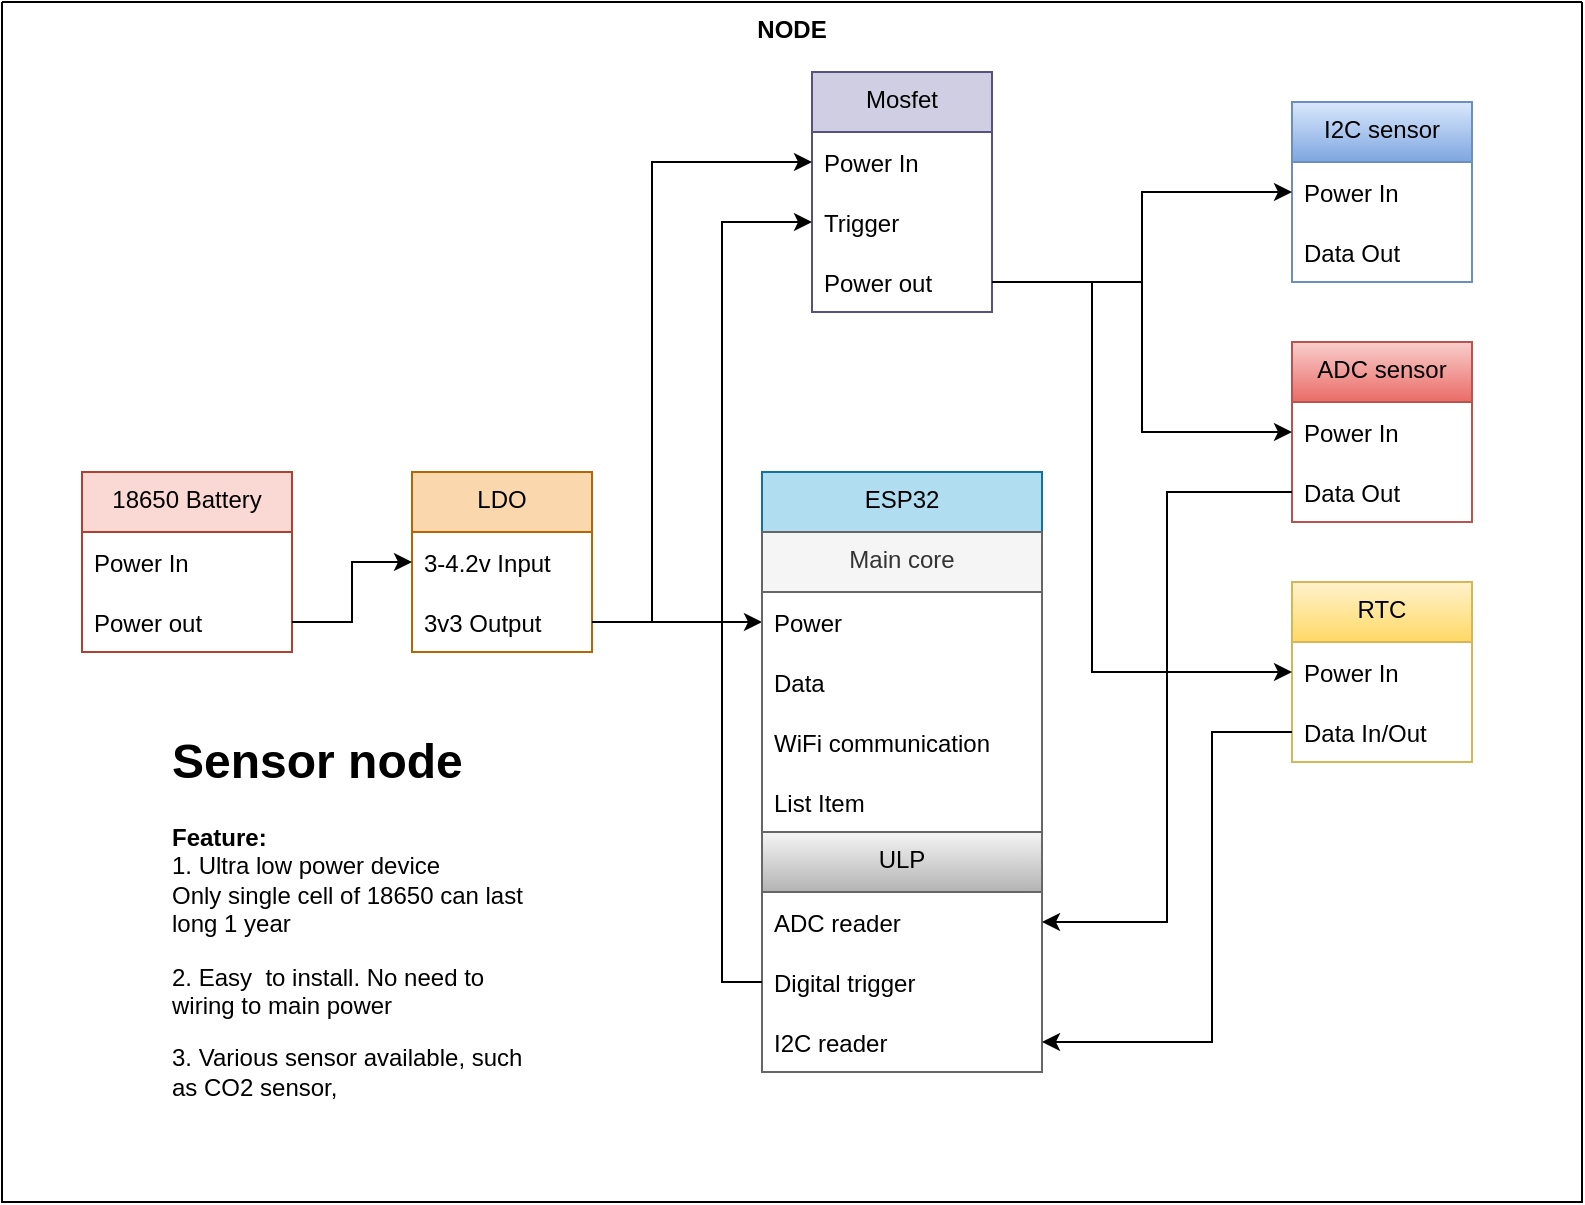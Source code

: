 <mxfile version="15.7.3" type="github">
  <diagram name="Page-1" id="e3a06f82-3646-2815-327d-82caf3d4e204">
    <mxGraphModel dx="1422" dy="716" grid="1" gridSize="10" guides="1" tooltips="1" connect="1" arrows="1" fold="1" page="1" pageScale="1.5" pageWidth="1169" pageHeight="826" background="none" math="0" shadow="0">
      <root>
        <mxCell id="0" style=";html=1;" />
        <mxCell id="1" style=";html=1;" parent="0" />
        <mxCell id="XMD76RL37pbiU1rt2sJJ-2" value="NODE" style="swimlane;startSize=0;verticalAlign=top;" vertex="1" parent="1">
          <mxGeometry x="80" y="440" width="790" height="600" as="geometry">
            <mxRectangle x="80" y="440" width="130" height="40" as="alternateBounds" />
          </mxGeometry>
        </mxCell>
        <mxCell id="XMD76RL37pbiU1rt2sJJ-27" value="RTC" style="swimlane;fontStyle=0;childLayout=stackLayout;horizontal=1;startSize=30;horizontalStack=0;resizeParent=1;resizeParentMax=0;resizeLast=0;collapsible=1;marginBottom=0;verticalAlign=top;fillColor=#fff2cc;strokeColor=#d6b656;gradientColor=#ffd966;" vertex="1" parent="XMD76RL37pbiU1rt2sJJ-2">
          <mxGeometry x="645" y="290" width="90" height="90" as="geometry" />
        </mxCell>
        <mxCell id="XMD76RL37pbiU1rt2sJJ-28" value="Power In" style="text;strokeColor=none;fillColor=none;align=left;verticalAlign=middle;spacingLeft=4;spacingRight=4;overflow=hidden;points=[[0,0.5],[1,0.5]];portConstraint=eastwest;rotatable=0;" vertex="1" parent="XMD76RL37pbiU1rt2sJJ-27">
          <mxGeometry y="30" width="90" height="30" as="geometry" />
        </mxCell>
        <mxCell id="XMD76RL37pbiU1rt2sJJ-29" value="Data In/Out" style="text;strokeColor=none;fillColor=none;align=left;verticalAlign=middle;spacingLeft=4;spacingRight=4;overflow=hidden;points=[[0,0.5],[1,0.5]];portConstraint=eastwest;rotatable=0;" vertex="1" parent="XMD76RL37pbiU1rt2sJJ-27">
          <mxGeometry y="60" width="90" height="30" as="geometry" />
        </mxCell>
        <mxCell id="XMD76RL37pbiU1rt2sJJ-34" value="LDO" style="swimlane;fontStyle=0;childLayout=stackLayout;horizontal=1;startSize=30;horizontalStack=0;resizeParent=1;resizeParentMax=0;resizeLast=0;collapsible=1;marginBottom=0;verticalAlign=top;fillColor=#fad7ac;strokeColor=#b46504;" vertex="1" parent="XMD76RL37pbiU1rt2sJJ-2">
          <mxGeometry x="205" y="235" width="90" height="90" as="geometry" />
        </mxCell>
        <mxCell id="XMD76RL37pbiU1rt2sJJ-35" value="3-4.2v Input" style="text;strokeColor=none;fillColor=none;align=left;verticalAlign=middle;spacingLeft=4;spacingRight=4;overflow=hidden;points=[[0,0.5],[1,0.5]];portConstraint=eastwest;rotatable=0;" vertex="1" parent="XMD76RL37pbiU1rt2sJJ-34">
          <mxGeometry y="30" width="90" height="30" as="geometry" />
        </mxCell>
        <mxCell id="XMD76RL37pbiU1rt2sJJ-36" value="3v3 Output" style="text;strokeColor=none;fillColor=none;align=left;verticalAlign=middle;spacingLeft=4;spacingRight=4;overflow=hidden;points=[[0,0.5],[1,0.5]];portConstraint=eastwest;rotatable=0;" vertex="1" parent="XMD76RL37pbiU1rt2sJJ-34">
          <mxGeometry y="60" width="90" height="30" as="geometry" />
        </mxCell>
        <mxCell id="XMD76RL37pbiU1rt2sJJ-54" value="18650 Battery" style="swimlane;fontStyle=0;childLayout=stackLayout;horizontal=1;startSize=30;horizontalStack=0;resizeParent=1;resizeParentMax=0;resizeLast=0;collapsible=1;marginBottom=0;verticalAlign=top;fillColor=#fad9d5;strokeColor=#ae4132;" vertex="1" parent="XMD76RL37pbiU1rt2sJJ-2">
          <mxGeometry x="40" y="235" width="105" height="90" as="geometry" />
        </mxCell>
        <mxCell id="XMD76RL37pbiU1rt2sJJ-55" value="Power In" style="text;strokeColor=none;fillColor=none;align=left;verticalAlign=middle;spacingLeft=4;spacingRight=4;overflow=hidden;points=[[0,0.5],[1,0.5]];portConstraint=eastwest;rotatable=0;" vertex="1" parent="XMD76RL37pbiU1rt2sJJ-54">
          <mxGeometry y="30" width="105" height="30" as="geometry" />
        </mxCell>
        <mxCell id="XMD76RL37pbiU1rt2sJJ-56" value="Power out" style="text;strokeColor=none;fillColor=none;align=left;verticalAlign=middle;spacingLeft=4;spacingRight=4;overflow=hidden;points=[[0,0.5],[1,0.5]];portConstraint=eastwest;rotatable=0;" vertex="1" parent="XMD76RL37pbiU1rt2sJJ-54">
          <mxGeometry y="60" width="105" height="30" as="geometry" />
        </mxCell>
        <mxCell id="XMD76RL37pbiU1rt2sJJ-57" value="ADC sensor" style="swimlane;fontStyle=0;childLayout=stackLayout;horizontal=1;startSize=30;horizontalStack=0;resizeParent=1;resizeParentMax=0;resizeLast=0;collapsible=1;marginBottom=0;verticalAlign=top;fillColor=#f8cecc;strokeColor=#b85450;gradientColor=#ea6b66;" vertex="1" parent="XMD76RL37pbiU1rt2sJJ-2">
          <mxGeometry x="645" y="170" width="90" height="90" as="geometry" />
        </mxCell>
        <mxCell id="XMD76RL37pbiU1rt2sJJ-58" value="Power In" style="text;strokeColor=none;fillColor=none;align=left;verticalAlign=middle;spacingLeft=4;spacingRight=4;overflow=hidden;points=[[0,0.5],[1,0.5]];portConstraint=eastwest;rotatable=0;" vertex="1" parent="XMD76RL37pbiU1rt2sJJ-57">
          <mxGeometry y="30" width="90" height="30" as="geometry" />
        </mxCell>
        <mxCell id="XMD76RL37pbiU1rt2sJJ-59" value="Data Out" style="text;strokeColor=none;fillColor=none;align=left;verticalAlign=middle;spacingLeft=4;spacingRight=4;overflow=hidden;points=[[0,0.5],[1,0.5]];portConstraint=eastwest;rotatable=0;" vertex="1" parent="XMD76RL37pbiU1rt2sJJ-57">
          <mxGeometry y="60" width="90" height="30" as="geometry" />
        </mxCell>
        <mxCell id="XMD76RL37pbiU1rt2sJJ-61" value="I2C sensor" style="swimlane;fontStyle=0;childLayout=stackLayout;horizontal=1;startSize=30;horizontalStack=0;resizeParent=1;resizeParentMax=0;resizeLast=0;collapsible=1;marginBottom=0;verticalAlign=top;fillColor=#dae8fc;strokeColor=#6c8ebf;gradientColor=#7ea6e0;" vertex="1" parent="XMD76RL37pbiU1rt2sJJ-2">
          <mxGeometry x="645" y="50" width="90" height="90" as="geometry" />
        </mxCell>
        <mxCell id="XMD76RL37pbiU1rt2sJJ-62" value="Power In" style="text;strokeColor=none;fillColor=none;align=left;verticalAlign=middle;spacingLeft=4;spacingRight=4;overflow=hidden;points=[[0,0.5],[1,0.5]];portConstraint=eastwest;rotatable=0;" vertex="1" parent="XMD76RL37pbiU1rt2sJJ-61">
          <mxGeometry y="30" width="90" height="30" as="geometry" />
        </mxCell>
        <mxCell id="XMD76RL37pbiU1rt2sJJ-63" value="Data Out" style="text;strokeColor=none;fillColor=none;align=left;verticalAlign=middle;spacingLeft=4;spacingRight=4;overflow=hidden;points=[[0,0.5],[1,0.5]];portConstraint=eastwest;rotatable=0;" vertex="1" parent="XMD76RL37pbiU1rt2sJJ-61">
          <mxGeometry y="60" width="90" height="30" as="geometry" />
        </mxCell>
        <mxCell id="XMD76RL37pbiU1rt2sJJ-65" value="" style="edgeStyle=orthogonalEdgeStyle;rounded=0;orthogonalLoop=1;jettySize=auto;html=1;entryX=0;entryY=0.5;entryDx=0;entryDy=0;" edge="1" parent="XMD76RL37pbiU1rt2sJJ-2" source="XMD76RL37pbiU1rt2sJJ-56" target="XMD76RL37pbiU1rt2sJJ-35">
          <mxGeometry relative="1" as="geometry" />
        </mxCell>
        <mxCell id="XMD76RL37pbiU1rt2sJJ-66" value="Mosfet" style="swimlane;fontStyle=0;childLayout=stackLayout;horizontal=1;startSize=30;horizontalStack=0;resizeParent=1;resizeParentMax=0;resizeLast=0;collapsible=1;marginBottom=0;verticalAlign=top;fillColor=#d0cee2;strokeColor=#56517e;" vertex="1" parent="XMD76RL37pbiU1rt2sJJ-2">
          <mxGeometry x="405" y="35" width="90" height="120" as="geometry" />
        </mxCell>
        <mxCell id="XMD76RL37pbiU1rt2sJJ-67" value="Power In" style="text;strokeColor=none;fillColor=none;align=left;verticalAlign=middle;spacingLeft=4;spacingRight=4;overflow=hidden;points=[[0,0.5],[1,0.5]];portConstraint=eastwest;rotatable=0;" vertex="1" parent="XMD76RL37pbiU1rt2sJJ-66">
          <mxGeometry y="30" width="90" height="30" as="geometry" />
        </mxCell>
        <mxCell id="XMD76RL37pbiU1rt2sJJ-69" value="Trigger" style="text;strokeColor=none;fillColor=none;align=left;verticalAlign=middle;spacingLeft=4;spacingRight=4;overflow=hidden;points=[[0,0.5],[1,0.5]];portConstraint=eastwest;rotatable=0;" vertex="1" parent="XMD76RL37pbiU1rt2sJJ-66">
          <mxGeometry y="60" width="90" height="30" as="geometry" />
        </mxCell>
        <mxCell id="XMD76RL37pbiU1rt2sJJ-68" value="Power out" style="text;strokeColor=none;fillColor=none;align=left;verticalAlign=middle;spacingLeft=4;spacingRight=4;overflow=hidden;points=[[0,0.5],[1,0.5]];portConstraint=eastwest;rotatable=0;" vertex="1" parent="XMD76RL37pbiU1rt2sJJ-66">
          <mxGeometry y="90" width="90" height="30" as="geometry" />
        </mxCell>
        <mxCell id="XMD76RL37pbiU1rt2sJJ-70" style="edgeStyle=orthogonalEdgeStyle;rounded=0;orthogonalLoop=1;jettySize=auto;html=1;exitX=1;exitY=0.5;exitDx=0;exitDy=0;" edge="1" parent="XMD76RL37pbiU1rt2sJJ-2" source="XMD76RL37pbiU1rt2sJJ-68" target="XMD76RL37pbiU1rt2sJJ-62">
          <mxGeometry relative="1" as="geometry" />
        </mxCell>
        <mxCell id="XMD76RL37pbiU1rt2sJJ-71" style="edgeStyle=orthogonalEdgeStyle;rounded=0;orthogonalLoop=1;jettySize=auto;html=1;exitX=1;exitY=0.5;exitDx=0;exitDy=0;entryX=0;entryY=0.5;entryDx=0;entryDy=0;" edge="1" parent="XMD76RL37pbiU1rt2sJJ-2" source="XMD76RL37pbiU1rt2sJJ-68" target="XMD76RL37pbiU1rt2sJJ-58">
          <mxGeometry relative="1" as="geometry" />
        </mxCell>
        <mxCell id="XMD76RL37pbiU1rt2sJJ-72" style="edgeStyle=orthogonalEdgeStyle;rounded=0;orthogonalLoop=1;jettySize=auto;html=1;exitX=1;exitY=0.5;exitDx=0;exitDy=0;" edge="1" parent="XMD76RL37pbiU1rt2sJJ-2" source="XMD76RL37pbiU1rt2sJJ-68" target="XMD76RL37pbiU1rt2sJJ-28">
          <mxGeometry relative="1" as="geometry">
            <Array as="points">
              <mxPoint x="545" y="140" />
              <mxPoint x="545" y="335" />
            </Array>
          </mxGeometry>
        </mxCell>
        <mxCell id="XMD76RL37pbiU1rt2sJJ-73" style="edgeStyle=orthogonalEdgeStyle;rounded=0;orthogonalLoop=1;jettySize=auto;html=1;exitX=1;exitY=0.5;exitDx=0;exitDy=0;entryX=0;entryY=0.5;entryDx=0;entryDy=0;" edge="1" parent="XMD76RL37pbiU1rt2sJJ-2" source="XMD76RL37pbiU1rt2sJJ-36" target="XMD76RL37pbiU1rt2sJJ-32">
          <mxGeometry relative="1" as="geometry" />
        </mxCell>
        <mxCell id="XMD76RL37pbiU1rt2sJJ-74" value="ESP32" style="swimlane;fontStyle=0;childLayout=stackLayout;horizontal=1;startSize=30;horizontalStack=0;resizeParent=1;resizeParentMax=0;resizeLast=0;collapsible=1;marginBottom=0;verticalAlign=top;fillColor=#b1ddf0;strokeColor=#10739e;" vertex="1" parent="XMD76RL37pbiU1rt2sJJ-2">
          <mxGeometry x="380" y="235" width="140" height="300" as="geometry">
            <mxRectangle x="395" y="860" width="70" height="30" as="alternateBounds" />
          </mxGeometry>
        </mxCell>
        <mxCell id="XMD76RL37pbiU1rt2sJJ-31" value="Main core" style="swimlane;fontStyle=0;childLayout=stackLayout;horizontal=1;startSize=30;horizontalStack=0;resizeParent=1;resizeParentMax=0;resizeLast=0;collapsible=1;marginBottom=0;verticalAlign=top;fillColor=#f5f5f5;fontColor=#333333;strokeColor=#666666;" vertex="1" parent="XMD76RL37pbiU1rt2sJJ-74">
          <mxGeometry y="30" width="140" height="150" as="geometry">
            <mxRectangle y="30" width="140" height="30" as="alternateBounds" />
          </mxGeometry>
        </mxCell>
        <mxCell id="XMD76RL37pbiU1rt2sJJ-32" value="Power" style="text;strokeColor=none;fillColor=none;align=left;verticalAlign=middle;spacingLeft=4;spacingRight=4;overflow=hidden;points=[[0,0.5],[1,0.5]];portConstraint=eastwest;rotatable=0;" vertex="1" parent="XMD76RL37pbiU1rt2sJJ-31">
          <mxGeometry y="30" width="140" height="30" as="geometry" />
        </mxCell>
        <mxCell id="XMD76RL37pbiU1rt2sJJ-33" value="Data" style="text;strokeColor=none;fillColor=none;align=left;verticalAlign=middle;spacingLeft=4;spacingRight=4;overflow=hidden;points=[[0,0.5],[1,0.5]];portConstraint=eastwest;rotatable=0;" vertex="1" parent="XMD76RL37pbiU1rt2sJJ-31">
          <mxGeometry y="60" width="140" height="30" as="geometry" />
        </mxCell>
        <mxCell id="XMD76RL37pbiU1rt2sJJ-85" value="WiFi communication" style="text;strokeColor=none;fillColor=none;align=left;verticalAlign=middle;spacingLeft=4;spacingRight=4;overflow=hidden;points=[[0,0.5],[1,0.5]];portConstraint=eastwest;rotatable=0;" vertex="1" parent="XMD76RL37pbiU1rt2sJJ-31">
          <mxGeometry y="90" width="140" height="30" as="geometry" />
        </mxCell>
        <mxCell id="XMD76RL37pbiU1rt2sJJ-86" value="List Item" style="text;strokeColor=none;fillColor=none;align=left;verticalAlign=middle;spacingLeft=4;spacingRight=4;overflow=hidden;points=[[0,0.5],[1,0.5]];portConstraint=eastwest;rotatable=0;" vertex="1" parent="XMD76RL37pbiU1rt2sJJ-31">
          <mxGeometry y="120" width="140" height="30" as="geometry" />
        </mxCell>
        <mxCell id="XMD76RL37pbiU1rt2sJJ-81" value="ULP" style="swimlane;fontStyle=0;childLayout=stackLayout;horizontal=1;startSize=30;horizontalStack=0;resizeParent=1;resizeParentMax=0;resizeLast=0;collapsible=1;marginBottom=0;verticalAlign=top;fillColor=#f5f5f5;gradientColor=#b3b3b3;strokeColor=#666666;" vertex="1" parent="XMD76RL37pbiU1rt2sJJ-74">
          <mxGeometry y="180" width="140" height="120" as="geometry" />
        </mxCell>
        <mxCell id="XMD76RL37pbiU1rt2sJJ-82" value="ADC reader" style="text;strokeColor=none;fillColor=none;align=left;verticalAlign=middle;spacingLeft=4;spacingRight=4;overflow=hidden;points=[[0,0.5],[1,0.5]];portConstraint=eastwest;rotatable=0;" vertex="1" parent="XMD76RL37pbiU1rt2sJJ-81">
          <mxGeometry y="30" width="140" height="30" as="geometry" />
        </mxCell>
        <mxCell id="XMD76RL37pbiU1rt2sJJ-83" value="Digital trigger" style="text;strokeColor=none;fillColor=none;align=left;verticalAlign=middle;spacingLeft=4;spacingRight=4;overflow=hidden;points=[[0,0.5],[1,0.5]];portConstraint=eastwest;rotatable=0;" vertex="1" parent="XMD76RL37pbiU1rt2sJJ-81">
          <mxGeometry y="60" width="140" height="30" as="geometry" />
        </mxCell>
        <mxCell id="XMD76RL37pbiU1rt2sJJ-84" value="I2C reader" style="text;strokeColor=none;fillColor=none;align=left;verticalAlign=middle;spacingLeft=4;spacingRight=4;overflow=hidden;points=[[0,0.5],[1,0.5]];portConstraint=eastwest;rotatable=0;" vertex="1" parent="XMD76RL37pbiU1rt2sJJ-81">
          <mxGeometry y="90" width="140" height="30" as="geometry" />
        </mxCell>
        <mxCell id="XMD76RL37pbiU1rt2sJJ-80" style="edgeStyle=orthogonalEdgeStyle;rounded=0;orthogonalLoop=1;jettySize=auto;html=1;exitX=1;exitY=0.5;exitDx=0;exitDy=0;entryX=0;entryY=0.5;entryDx=0;entryDy=0;" edge="1" parent="XMD76RL37pbiU1rt2sJJ-2" source="XMD76RL37pbiU1rt2sJJ-36" target="XMD76RL37pbiU1rt2sJJ-67">
          <mxGeometry relative="1" as="geometry">
            <Array as="points">
              <mxPoint x="325" y="310" />
              <mxPoint x="325" y="80" />
            </Array>
          </mxGeometry>
        </mxCell>
        <mxCell id="XMD76RL37pbiU1rt2sJJ-87" style="edgeStyle=orthogonalEdgeStyle;rounded=0;orthogonalLoop=1;jettySize=auto;html=1;entryX=0;entryY=0.5;entryDx=0;entryDy=0;" edge="1" parent="XMD76RL37pbiU1rt2sJJ-2" source="XMD76RL37pbiU1rt2sJJ-83" target="XMD76RL37pbiU1rt2sJJ-69">
          <mxGeometry relative="1" as="geometry" />
        </mxCell>
        <mxCell id="XMD76RL37pbiU1rt2sJJ-88" style="edgeStyle=orthogonalEdgeStyle;rounded=0;orthogonalLoop=1;jettySize=auto;html=1;exitX=0;exitY=0.5;exitDx=0;exitDy=0;entryX=1;entryY=0.5;entryDx=0;entryDy=0;" edge="1" parent="XMD76RL37pbiU1rt2sJJ-2" source="XMD76RL37pbiU1rt2sJJ-59" target="XMD76RL37pbiU1rt2sJJ-82">
          <mxGeometry relative="1" as="geometry" />
        </mxCell>
        <mxCell id="XMD76RL37pbiU1rt2sJJ-89" style="edgeStyle=orthogonalEdgeStyle;rounded=0;orthogonalLoop=1;jettySize=auto;html=1;" edge="1" parent="XMD76RL37pbiU1rt2sJJ-2" source="XMD76RL37pbiU1rt2sJJ-29" target="XMD76RL37pbiU1rt2sJJ-84">
          <mxGeometry relative="1" as="geometry">
            <Array as="points">
              <mxPoint x="605" y="365" />
              <mxPoint x="605" y="520" />
            </Array>
          </mxGeometry>
        </mxCell>
        <mxCell id="XMD76RL37pbiU1rt2sJJ-91" value="&lt;h1&gt;Sensor node&lt;/h1&gt;&lt;p&gt;&lt;b&gt;Feature:&amp;nbsp;&lt;/b&gt;&lt;br&gt;1. Ultra low power device&amp;nbsp;&lt;br&gt;Only single cell of 18650 can last long 1 year&lt;/p&gt;&lt;p&gt;2. Easy&amp;nbsp; to install. No need to wiring to main power&lt;/p&gt;&lt;p&gt;3. Various sensor available, such as CO2 sensor,&amp;nbsp;&lt;/p&gt;" style="text;html=1;strokeColor=none;fillColor=none;spacing=5;spacingTop=-20;whiteSpace=wrap;overflow=hidden;rounded=0;verticalAlign=top;" vertex="1" parent="XMD76RL37pbiU1rt2sJJ-2">
          <mxGeometry x="80" y="360" width="190" height="200" as="geometry" />
        </mxCell>
      </root>
    </mxGraphModel>
  </diagram>
</mxfile>
